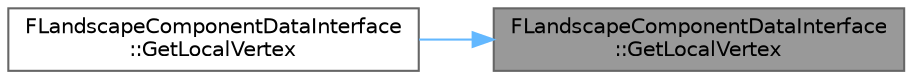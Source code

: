 digraph "FLandscapeComponentDataInterface::GetLocalVertex"
{
 // INTERACTIVE_SVG=YES
 // LATEX_PDF_SIZE
  bgcolor="transparent";
  edge [fontname=Helvetica,fontsize=10,labelfontname=Helvetica,labelfontsize=10];
  node [fontname=Helvetica,fontsize=10,shape=box,height=0.2,width=0.4];
  rankdir="RL";
  Node1 [id="Node000001",label="FLandscapeComponentDataInterface\l::GetLocalVertex",height=0.2,width=0.4,color="gray40", fillcolor="grey60", style="filled", fontcolor="black",tooltip=" "];
  Node1 -> Node2 [id="edge1_Node000001_Node000002",dir="back",color="steelblue1",style="solid",tooltip=" "];
  Node2 [id="Node000002",label="FLandscapeComponentDataInterface\l::GetLocalVertex",height=0.2,width=0.4,color="grey40", fillcolor="white", style="filled",URL="$d6/d7a/structFLandscapeComponentDataInterface.html#ae084f8b7603d44a934d9150bef29becf",tooltip=" "];
}
